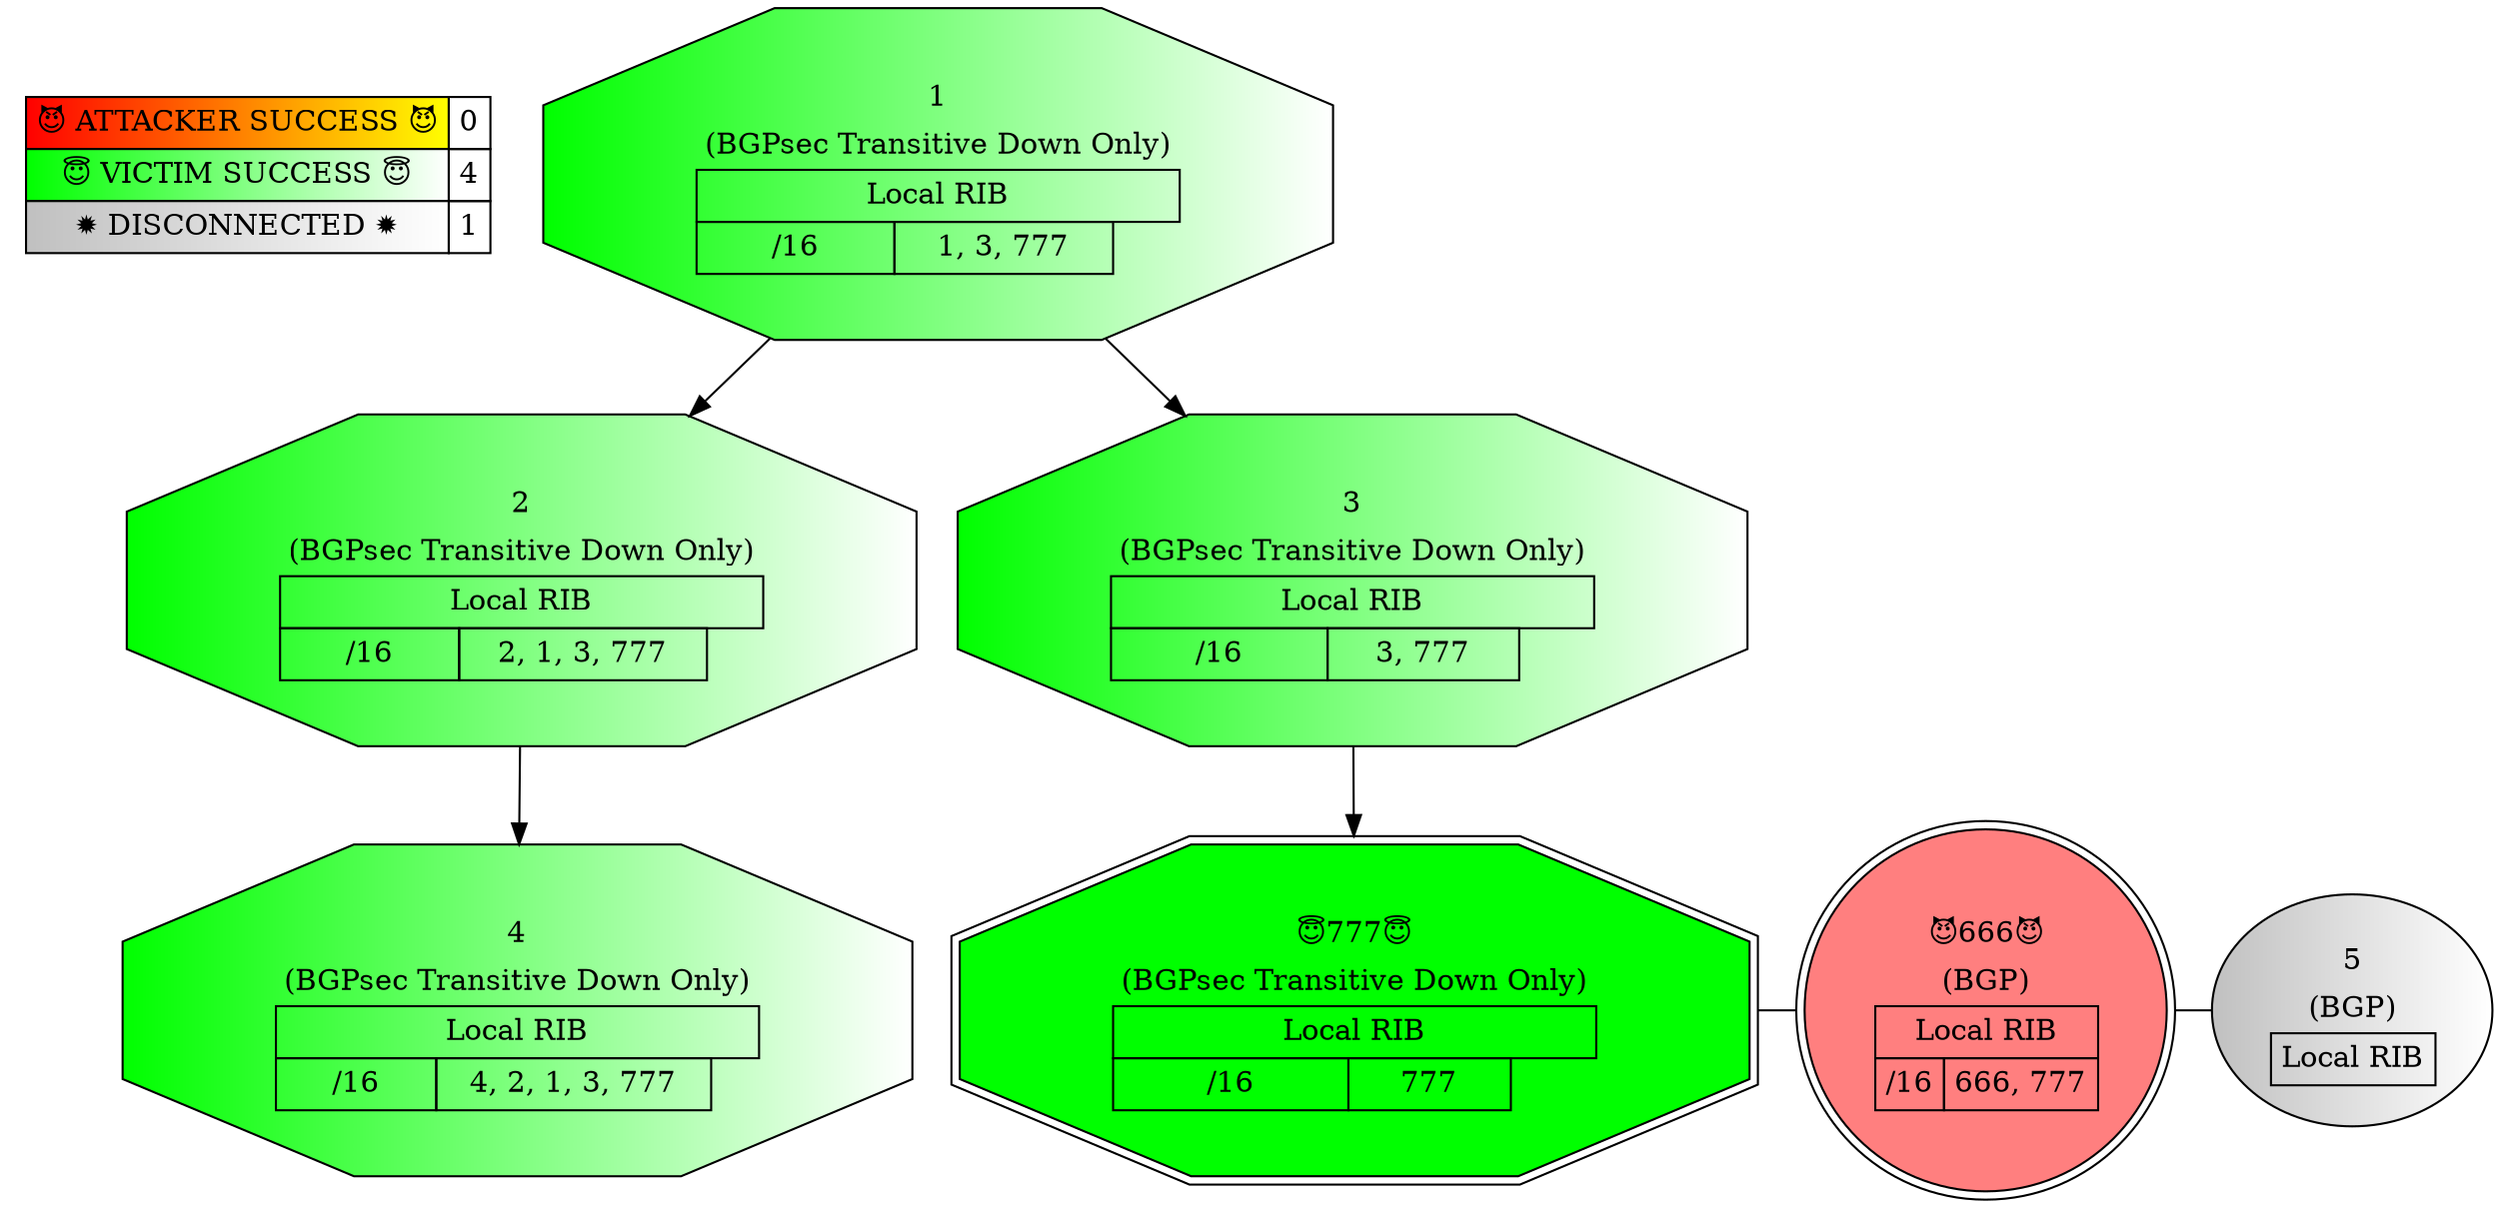 digraph {
	Legend [label=<<TABLE BORDER="0" CELLBORDER="1" CELLSPACING="0" CELLPADDING="4">
                      <TR>
                        <TD BGCOLOR="red:yellow">&#128520; ATTACKER SUCCESS &#128520;</TD>
                        <TD>0</TD>
                      </TR>
                      <TR>
                        <TD BGCOLOR="green:white">&#128519; VICTIM SUCCESS &#128519;</TD>
                        <TD>4</TD>
                      </TR>
                      <TR>
                        <TD BGCOLOR="grey:white">&#10041; DISCONNECTED &#10041;</TD>
                        <TD>1</TD>
                      </TR>
                    </TABLE>> color=black fillcolor=white shape=plaintext style=filled]
	1 [label=<
                    <TABLE BORDER="0" CELLBORDER="1" CELLSPACING="0" CELLPADDING="4">
                      <TR>
                        <TD COLSPAN="3" BORDER="0">1</TD>
                      </TR>
                      <TR>
                        <TD COLSPAN="3" BORDER="0">(BGPsec Transitive Down Only)</TD>
                      </TR><TR>
                    <TD COLSPAN="3">Local RIB</TD>
                  </TR><TR>
                        <TD>/16</TD>
                        <TD>1, 3, 777</TD>
                      </TR></TABLE>> color=black fillcolor="green:white" shape=octagon style=filled]
	2 [label=<
                    <TABLE BORDER="0" CELLBORDER="1" CELLSPACING="0" CELLPADDING="4">
                      <TR>
                        <TD COLSPAN="3" BORDER="0">2</TD>
                      </TR>
                      <TR>
                        <TD COLSPAN="3" BORDER="0">(BGPsec Transitive Down Only)</TD>
                      </TR><TR>
                    <TD COLSPAN="3">Local RIB</TD>
                  </TR><TR>
                        <TD>/16</TD>
                        <TD>2, 1, 3, 777</TD>
                      </TR></TABLE>> color=black fillcolor="green:white" shape=octagon style=filled]
	3 [label=<
                    <TABLE BORDER="0" CELLBORDER="1" CELLSPACING="0" CELLPADDING="4">
                      <TR>
                        <TD COLSPAN="3" BORDER="0">3</TD>
                      </TR>
                      <TR>
                        <TD COLSPAN="3" BORDER="0">(BGPsec Transitive Down Only)</TD>
                      </TR><TR>
                    <TD COLSPAN="3">Local RIB</TD>
                  </TR><TR>
                        <TD>/16</TD>
                        <TD>3, 777</TD>
                      </TR></TABLE>> color=black fillcolor="green:white" shape=octagon style=filled]
	4 [label=<
                    <TABLE BORDER="0" CELLBORDER="1" CELLSPACING="0" CELLPADDING="4">
                      <TR>
                        <TD COLSPAN="3" BORDER="0">4</TD>
                      </TR>
                      <TR>
                        <TD COLSPAN="3" BORDER="0">(BGPsec Transitive Down Only)</TD>
                      </TR><TR>
                    <TD COLSPAN="3">Local RIB</TD>
                  </TR><TR>
                        <TD>/16</TD>
                        <TD>4, 2, 1, 3, 777</TD>
                      </TR></TABLE>> color=black fillcolor="green:white" shape=octagon style=filled]
	5 [label=<
                    <TABLE BORDER="0" CELLBORDER="1" CELLSPACING="0" CELLPADDING="4">
                      <TR>
                        <TD COLSPAN="3" BORDER="0">5</TD>
                      </TR>
                      <TR>
                        <TD COLSPAN="3" BORDER="0">(BGP)</TD>
                      </TR><TR>
                    <TD COLSPAN="3">Local RIB</TD>
                  </TR></TABLE>> color=black fillcolor="grey:white" style=filled]
	666 [label=<
                    <TABLE BORDER="0" CELLBORDER="1" CELLSPACING="0" CELLPADDING="4">
                      <TR>
                        <TD COLSPAN="3" BORDER="0">&#128520;666&#128520;</TD>
                      </TR>
                      <TR>
                        <TD COLSPAN="3" BORDER="0">(BGP)</TD>
                      </TR><TR>
                    <TD COLSPAN="3">Local RIB</TD>
                  </TR><TR>
                        <TD>/16</TD>
                        <TD>666, 777</TD>
                      </TR></TABLE>> color=black fillcolor="#FF7F7F" shape=doublecircle style=filled]
	777 [label=<
                    <TABLE BORDER="0" CELLBORDER="1" CELLSPACING="0" CELLPADDING="4">
                      <TR>
                        <TD COLSPAN="3" BORDER="0">&#128519;777&#128519;</TD>
                      </TR>
                      <TR>
                        <TD COLSPAN="3" BORDER="0">(BGPsec Transitive Down Only)</TD>
                      </TR><TR>
                    <TD COLSPAN="3">Local RIB</TD>
                  </TR><TR>
                        <TD>/16</TD>
                        <TD>777</TD>
                      </TR></TABLE>> color=black fillcolor=green shape=doubleoctagon style=filled]
	1 -> 2
	1 -> 3
	2 -> 4
	3 -> 777
	666 -> 5 [dir=none]
	777 -> 666 [dir=none]
	subgraph Propagation_rank_0 {
		rank=same
		4
		5
		666
		777
	}
	subgraph Propagation_rank_1 {
		rank=same
		2
		3
	}
	subgraph Propagation_rank_2 {
		rank=same
		1
	}
}
